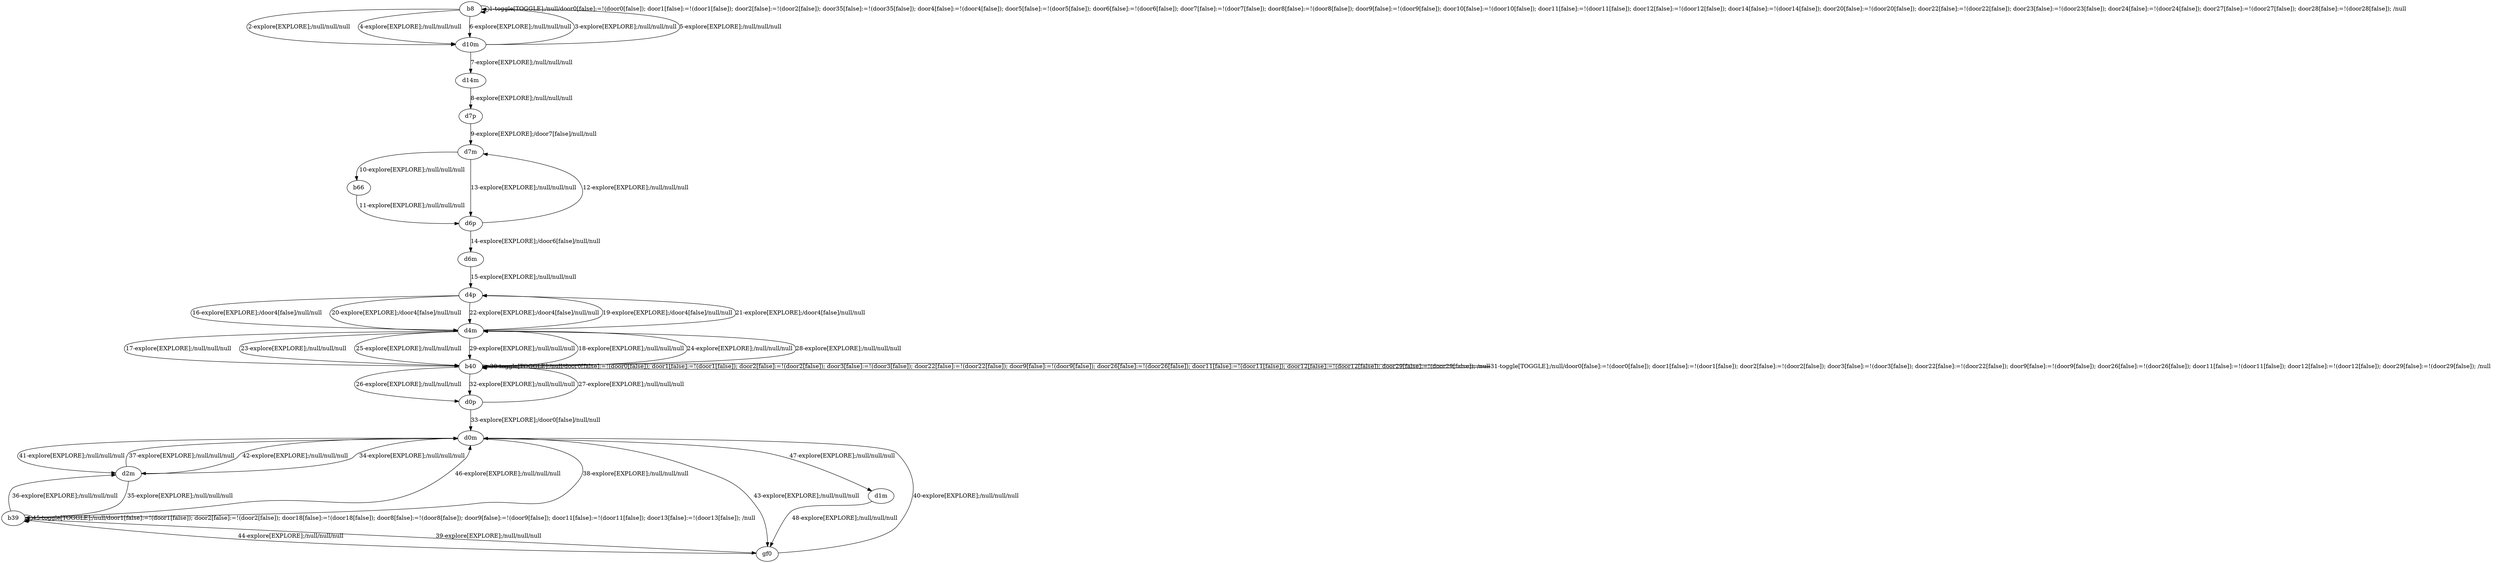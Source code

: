 # Total number of goals covered by this test: 1
# d1m --> gf0

digraph g {
"b8" -> "b8" [label = "1-toggle[TOGGLE];/null/door0[false]:=!(door0[false]); door1[false]:=!(door1[false]); door2[false]:=!(door2[false]); door35[false]:=!(door35[false]); door4[false]:=!(door4[false]); door5[false]:=!(door5[false]); door6[false]:=!(door6[false]); door7[false]:=!(door7[false]); door8[false]:=!(door8[false]); door9[false]:=!(door9[false]); door10[false]:=!(door10[false]); door11[false]:=!(door11[false]); door12[false]:=!(door12[false]); door14[false]:=!(door14[false]); door20[false]:=!(door20[false]); door22[false]:=!(door22[false]); door23[false]:=!(door23[false]); door24[false]:=!(door24[false]); door27[false]:=!(door27[false]); door28[false]:=!(door28[false]); /null"];
"b8" -> "d10m" [label = "2-explore[EXPLORE];/null/null/null"];
"d10m" -> "b8" [label = "3-explore[EXPLORE];/null/null/null"];
"b8" -> "d10m" [label = "4-explore[EXPLORE];/null/null/null"];
"d10m" -> "b8" [label = "5-explore[EXPLORE];/null/null/null"];
"b8" -> "d10m" [label = "6-explore[EXPLORE];/null/null/null"];
"d10m" -> "d14m" [label = "7-explore[EXPLORE];/null/null/null"];
"d14m" -> "d7p" [label = "8-explore[EXPLORE];/null/null/null"];
"d7p" -> "d7m" [label = "9-explore[EXPLORE];/door7[false]/null/null"];
"d7m" -> "b66" [label = "10-explore[EXPLORE];/null/null/null"];
"b66" -> "d6p" [label = "11-explore[EXPLORE];/null/null/null"];
"d6p" -> "d7m" [label = "12-explore[EXPLORE];/null/null/null"];
"d7m" -> "d6p" [label = "13-explore[EXPLORE];/null/null/null"];
"d6p" -> "d6m" [label = "14-explore[EXPLORE];/door6[false]/null/null"];
"d6m" -> "d4p" [label = "15-explore[EXPLORE];/null/null/null"];
"d4p" -> "d4m" [label = "16-explore[EXPLORE];/door4[false]/null/null"];
"d4m" -> "b40" [label = "17-explore[EXPLORE];/null/null/null"];
"b40" -> "d4m" [label = "18-explore[EXPLORE];/null/null/null"];
"d4m" -> "d4p" [label = "19-explore[EXPLORE];/door4[false]/null/null"];
"d4p" -> "d4m" [label = "20-explore[EXPLORE];/door4[false]/null/null"];
"d4m" -> "d4p" [label = "21-explore[EXPLORE];/door4[false]/null/null"];
"d4p" -> "d4m" [label = "22-explore[EXPLORE];/door4[false]/null/null"];
"d4m" -> "b40" [label = "23-explore[EXPLORE];/null/null/null"];
"b40" -> "d4m" [label = "24-explore[EXPLORE];/null/null/null"];
"d4m" -> "b40" [label = "25-explore[EXPLORE];/null/null/null"];
"b40" -> "d0p" [label = "26-explore[EXPLORE];/null/null/null"];
"d0p" -> "b40" [label = "27-explore[EXPLORE];/null/null/null"];
"b40" -> "d4m" [label = "28-explore[EXPLORE];/null/null/null"];
"d4m" -> "b40" [label = "29-explore[EXPLORE];/null/null/null"];
"b40" -> "b40" [label = "30-toggle[TOGGLE];/null/door0[false]:=!(door0[false]); door1[false]:=!(door1[false]); door2[false]:=!(door2[false]); door3[false]:=!(door3[false]); door22[false]:=!(door22[false]); door9[false]:=!(door9[false]); door26[false]:=!(door26[false]); door11[false]:=!(door11[false]); door12[false]:=!(door12[false]); door29[false]:=!(door29[false]); /null"];
"b40" -> "b40" [label = "31-toggle[TOGGLE];/null/door0[false]:=!(door0[false]); door1[false]:=!(door1[false]); door2[false]:=!(door2[false]); door3[false]:=!(door3[false]); door22[false]:=!(door22[false]); door9[false]:=!(door9[false]); door26[false]:=!(door26[false]); door11[false]:=!(door11[false]); door12[false]:=!(door12[false]); door29[false]:=!(door29[false]); /null"];
"b40" -> "d0p" [label = "32-explore[EXPLORE];/null/null/null"];
"d0p" -> "d0m" [label = "33-explore[EXPLORE];/door0[false]/null/null"];
"d0m" -> "d2m" [label = "34-explore[EXPLORE];/null/null/null"];
"d2m" -> "b39" [label = "35-explore[EXPLORE];/null/null/null"];
"b39" -> "d2m" [label = "36-explore[EXPLORE];/null/null/null"];
"d2m" -> "d0m" [label = "37-explore[EXPLORE];/null/null/null"];
"d0m" -> "b39" [label = "38-explore[EXPLORE];/null/null/null"];
"b39" -> "gf0" [label = "39-explore[EXPLORE];/null/null/null"];
"gf0" -> "d0m" [label = "40-explore[EXPLORE];/null/null/null"];
"d0m" -> "d2m" [label = "41-explore[EXPLORE];/null/null/null"];
"d2m" -> "d0m" [label = "42-explore[EXPLORE];/null/null/null"];
"d0m" -> "gf0" [label = "43-explore[EXPLORE];/null/null/null"];
"gf0" -> "b39" [label = "44-explore[EXPLORE];/null/null/null"];
"b39" -> "b39" [label = "45-toggle[TOGGLE];/null/door1[false]:=!(door1[false]); door2[false]:=!(door2[false]); door18[false]:=!(door18[false]); door8[false]:=!(door8[false]); door9[false]:=!(door9[false]); door11[false]:=!(door11[false]); door13[false]:=!(door13[false]); /null"];
"b39" -> "d0m" [label = "46-explore[EXPLORE];/null/null/null"];
"d0m" -> "d1m" [label = "47-explore[EXPLORE];/null/null/null"];
"d1m" -> "gf0" [label = "48-explore[EXPLORE];/null/null/null"];
}